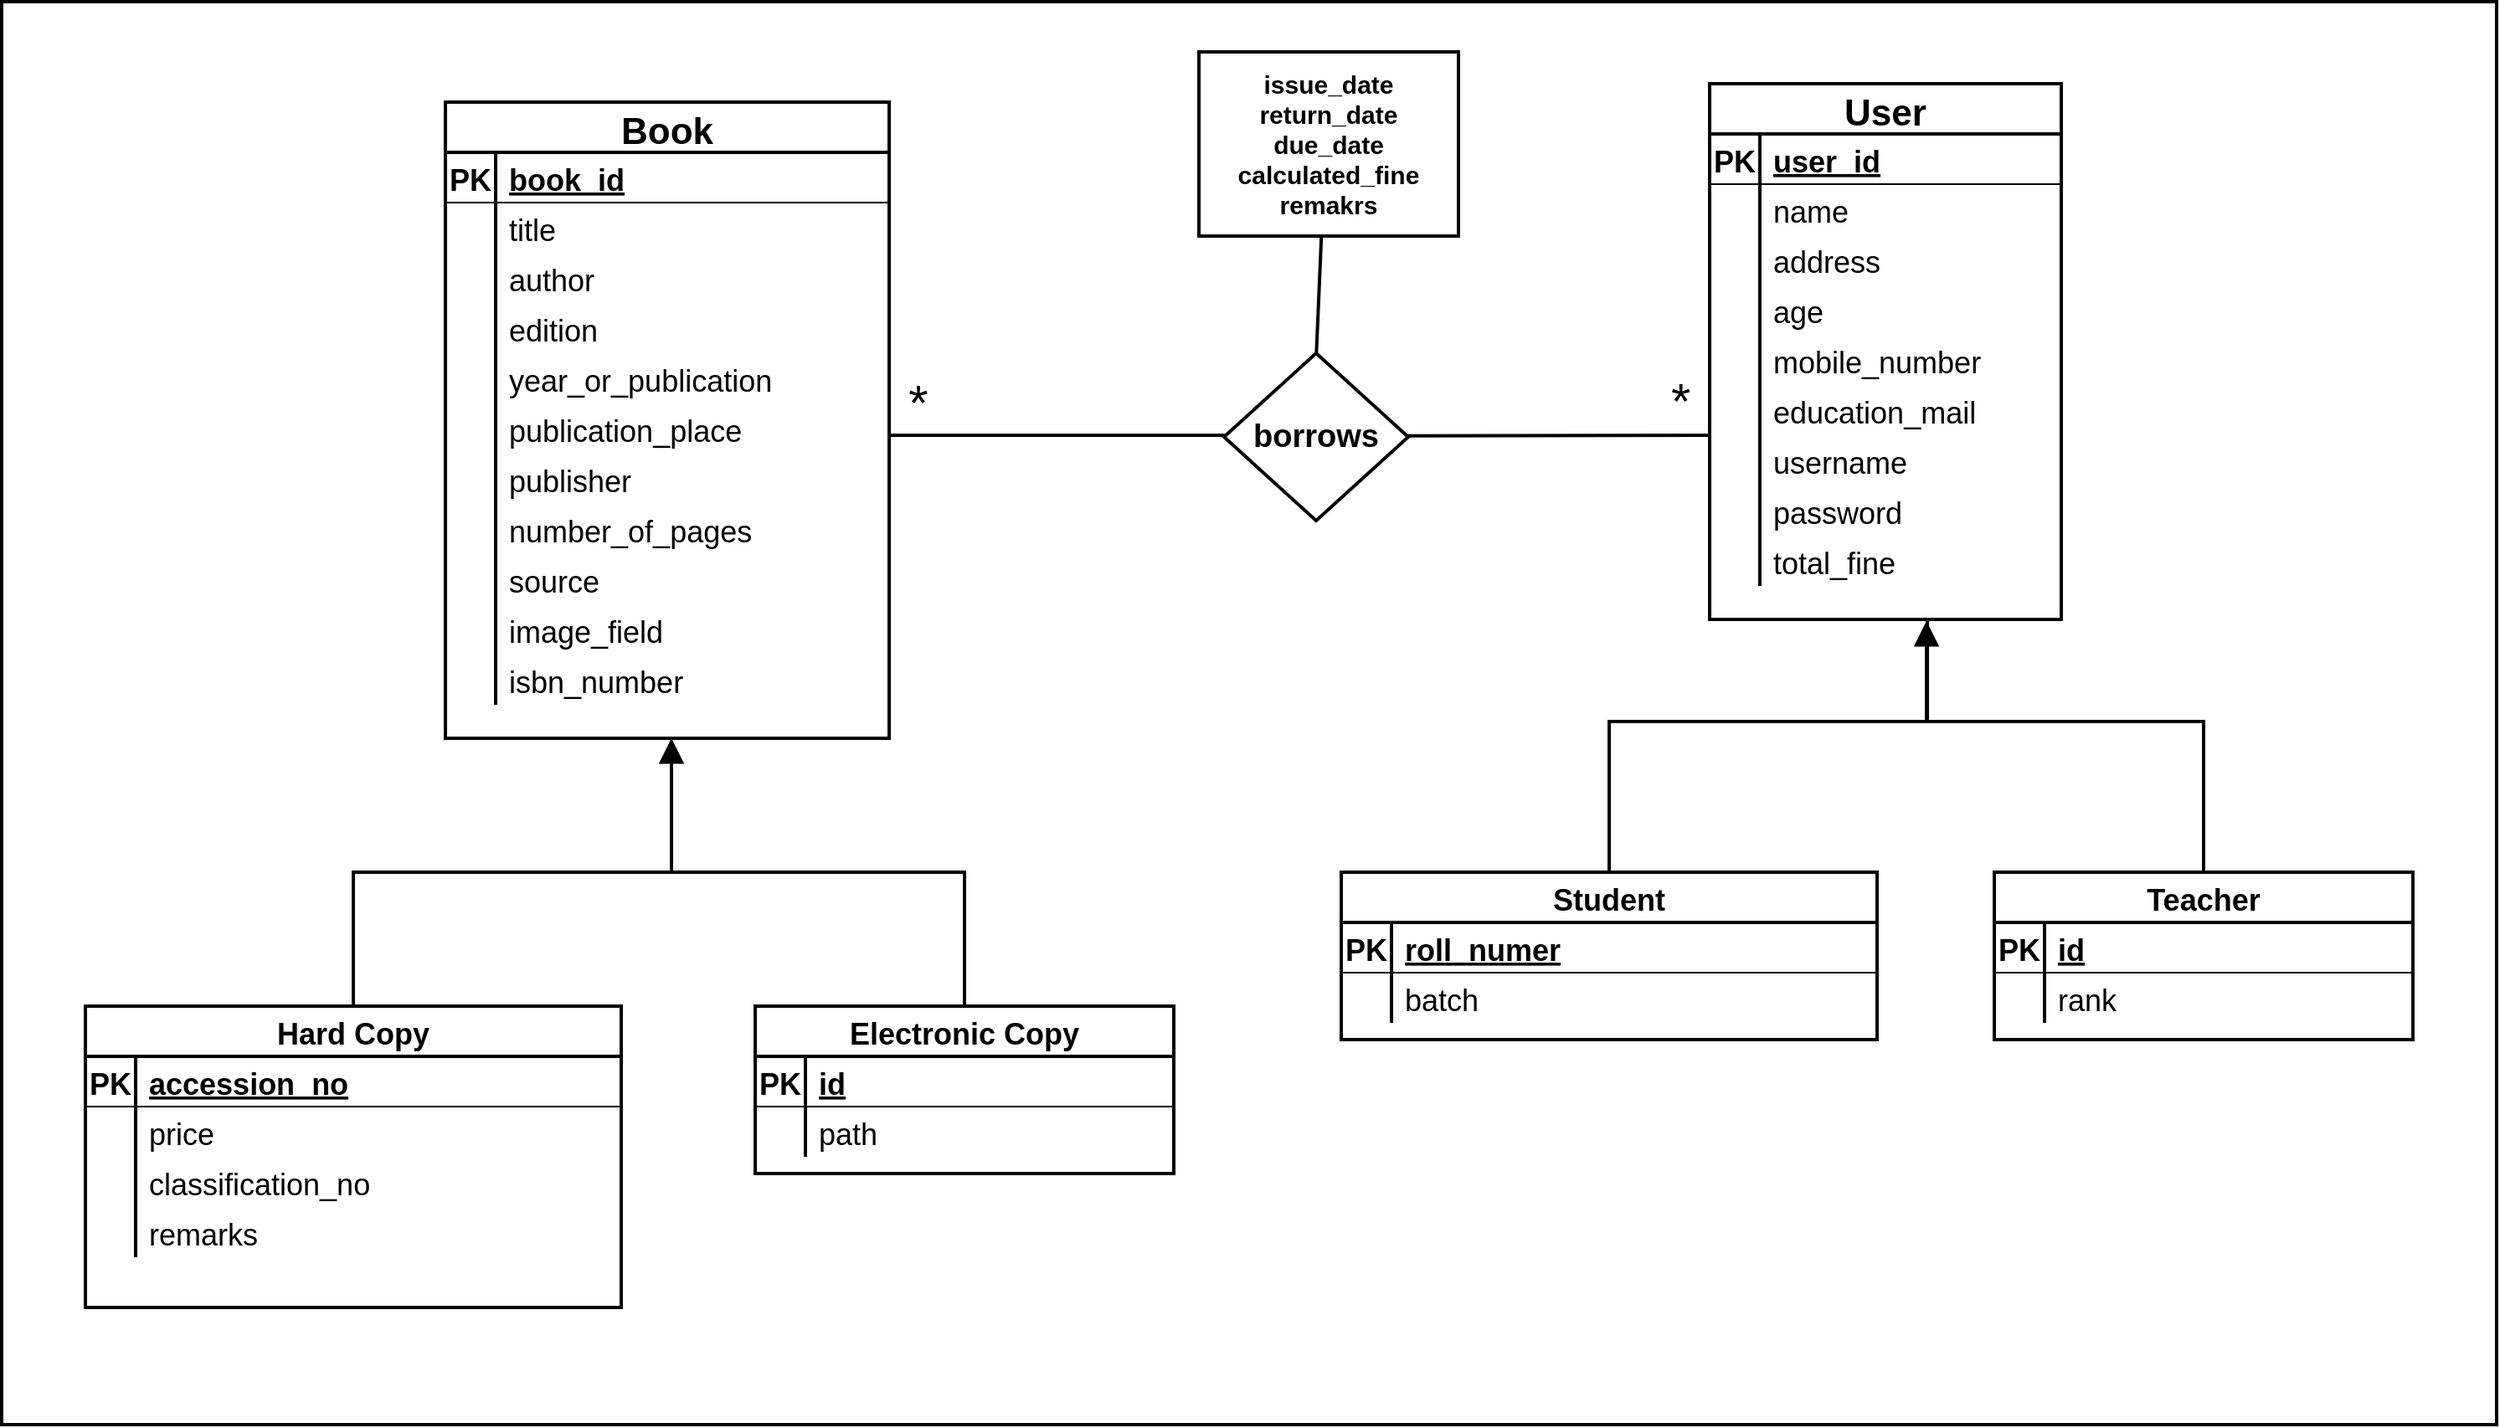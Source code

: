 <mxfile version="20.2.7" type="device"><diagram id="R2lEEEUBdFMjLlhIrx00" name="Page-1"><mxGraphModel dx="2631" dy="2067" grid="1" gridSize="10" guides="1" tooltips="1" connect="1" arrows="1" fold="1" page="1" pageScale="1" pageWidth="850" pageHeight="1100" math="0" shadow="0" extFonts="Permanent Marker^https://fonts.googleapis.com/css?family=Permanent+Marker"><root><mxCell id="0"/><mxCell id="1" parent="0"/><mxCell id="qJJafQUUClWfnPfLpSwu-211" value="" style="rounded=0;whiteSpace=wrap;html=1;fontSize=12;strokeWidth=2;fontColor=default;labelBackgroundColor=default;" parent="1" vertex="1"><mxGeometry x="-10" width="1490" height="850" as="geometry"/></mxCell><mxCell id="C-vyLk0tnHw3VtMMgP7b-23" value="Book" style="shape=table;startSize=30;container=1;collapsible=1;childLayout=tableLayout;fixedRows=1;rowLines=0;fontStyle=1;align=center;resizeLast=1;strokeWidth=2;fontSize=22;" parent="1" vertex="1"><mxGeometry x="255" y="60" width="265" height="380" as="geometry"/></mxCell><mxCell id="C-vyLk0tnHw3VtMMgP7b-24" value="" style="shape=partialRectangle;collapsible=0;dropTarget=0;pointerEvents=0;fillColor=none;points=[[0,0.5],[1,0.5]];portConstraint=eastwest;top=0;left=0;right=0;bottom=1;" parent="C-vyLk0tnHw3VtMMgP7b-23" vertex="1"><mxGeometry y="30" width="265" height="30" as="geometry"/></mxCell><mxCell id="C-vyLk0tnHw3VtMMgP7b-25" value="PK" style="shape=partialRectangle;overflow=hidden;connectable=0;fillColor=none;top=0;left=0;bottom=0;right=0;fontStyle=1;fontSize=18;" parent="C-vyLk0tnHw3VtMMgP7b-24" vertex="1"><mxGeometry width="30" height="30" as="geometry"><mxRectangle width="30" height="30" as="alternateBounds"/></mxGeometry></mxCell><mxCell id="C-vyLk0tnHw3VtMMgP7b-26" value="book_id" style="shape=partialRectangle;overflow=hidden;connectable=0;fillColor=none;top=0;left=0;bottom=0;right=0;align=left;spacingLeft=6;fontStyle=5;fontSize=18;" parent="C-vyLk0tnHw3VtMMgP7b-24" vertex="1"><mxGeometry x="30" width="235" height="30" as="geometry"><mxRectangle width="235" height="30" as="alternateBounds"/></mxGeometry></mxCell><mxCell id="C-vyLk0tnHw3VtMMgP7b-27" value="" style="shape=partialRectangle;collapsible=0;dropTarget=0;pointerEvents=0;fillColor=none;points=[[0,0.5],[1,0.5]];portConstraint=eastwest;top=0;left=0;right=0;bottom=0;" parent="C-vyLk0tnHw3VtMMgP7b-23" vertex="1"><mxGeometry y="60" width="265" height="30" as="geometry"/></mxCell><mxCell id="C-vyLk0tnHw3VtMMgP7b-28" value="" style="shape=partialRectangle;overflow=hidden;connectable=0;fillColor=none;top=0;left=0;bottom=0;right=0;" parent="C-vyLk0tnHw3VtMMgP7b-27" vertex="1"><mxGeometry width="30" height="30" as="geometry"><mxRectangle width="30" height="30" as="alternateBounds"/></mxGeometry></mxCell><mxCell id="C-vyLk0tnHw3VtMMgP7b-29" value="title" style="shape=partialRectangle;overflow=hidden;connectable=0;fillColor=none;top=0;left=0;bottom=0;right=0;align=left;spacingLeft=6;fontSize=18;" parent="C-vyLk0tnHw3VtMMgP7b-27" vertex="1"><mxGeometry x="30" width="235" height="30" as="geometry"><mxRectangle width="235" height="30" as="alternateBounds"/></mxGeometry></mxCell><mxCell id="qJJafQUUClWfnPfLpSwu-11" value="" style="shape=partialRectangle;collapsible=0;dropTarget=0;pointerEvents=0;fillColor=none;points=[[0,0.5],[1,0.5]];portConstraint=eastwest;top=0;left=0;right=0;bottom=0;" parent="C-vyLk0tnHw3VtMMgP7b-23" vertex="1"><mxGeometry y="90" width="265" height="30" as="geometry"/></mxCell><mxCell id="qJJafQUUClWfnPfLpSwu-12" value="" style="shape=partialRectangle;overflow=hidden;connectable=0;fillColor=none;top=0;left=0;bottom=0;right=0;" parent="qJJafQUUClWfnPfLpSwu-11" vertex="1"><mxGeometry width="30" height="30" as="geometry"><mxRectangle width="30" height="30" as="alternateBounds"/></mxGeometry></mxCell><mxCell id="qJJafQUUClWfnPfLpSwu-13" value="author" style="shape=partialRectangle;overflow=hidden;connectable=0;fillColor=none;top=0;left=0;bottom=0;right=0;align=left;spacingLeft=6;fontSize=18;" parent="qJJafQUUClWfnPfLpSwu-11" vertex="1"><mxGeometry x="30" width="235" height="30" as="geometry"><mxRectangle width="235" height="30" as="alternateBounds"/></mxGeometry></mxCell><mxCell id="qJJafQUUClWfnPfLpSwu-63" value="" style="shape=partialRectangle;collapsible=0;dropTarget=0;pointerEvents=0;fillColor=none;points=[[0,0.5],[1,0.5]];portConstraint=eastwest;top=0;left=0;right=0;bottom=0;" parent="C-vyLk0tnHw3VtMMgP7b-23" vertex="1"><mxGeometry y="120" width="265" height="30" as="geometry"/></mxCell><mxCell id="qJJafQUUClWfnPfLpSwu-64" value="" style="shape=partialRectangle;overflow=hidden;connectable=0;fillColor=none;top=0;left=0;bottom=0;right=0;" parent="qJJafQUUClWfnPfLpSwu-63" vertex="1"><mxGeometry width="30" height="30" as="geometry"><mxRectangle width="30" height="30" as="alternateBounds"/></mxGeometry></mxCell><mxCell id="qJJafQUUClWfnPfLpSwu-65" value="edition" style="shape=partialRectangle;overflow=hidden;connectable=0;fillColor=none;top=0;left=0;bottom=0;right=0;align=left;spacingLeft=6;fontSize=18;" parent="qJJafQUUClWfnPfLpSwu-63" vertex="1"><mxGeometry x="30" width="235" height="30" as="geometry"><mxRectangle width="235" height="30" as="alternateBounds"/></mxGeometry></mxCell><mxCell id="qJJafQUUClWfnPfLpSwu-66" value="" style="shape=partialRectangle;collapsible=0;dropTarget=0;pointerEvents=0;fillColor=none;points=[[0,0.5],[1,0.5]];portConstraint=eastwest;top=0;left=0;right=0;bottom=0;" parent="C-vyLk0tnHw3VtMMgP7b-23" vertex="1"><mxGeometry y="150" width="265" height="30" as="geometry"/></mxCell><mxCell id="qJJafQUUClWfnPfLpSwu-67" value="" style="shape=partialRectangle;overflow=hidden;connectable=0;fillColor=none;top=0;left=0;bottom=0;right=0;" parent="qJJafQUUClWfnPfLpSwu-66" vertex="1"><mxGeometry width="30" height="30" as="geometry"><mxRectangle width="30" height="30" as="alternateBounds"/></mxGeometry></mxCell><mxCell id="qJJafQUUClWfnPfLpSwu-68" value="year_or_publication" style="shape=partialRectangle;overflow=hidden;connectable=0;fillColor=none;top=0;left=0;bottom=0;right=0;align=left;spacingLeft=6;fontSize=18;" parent="qJJafQUUClWfnPfLpSwu-66" vertex="1"><mxGeometry x="30" width="235" height="30" as="geometry"><mxRectangle width="235" height="30" as="alternateBounds"/></mxGeometry></mxCell><mxCell id="qJJafQUUClWfnPfLpSwu-69" value="" style="shape=partialRectangle;collapsible=0;dropTarget=0;pointerEvents=0;fillColor=none;points=[[0,0.5],[1,0.5]];portConstraint=eastwest;top=0;left=0;right=0;bottom=0;" parent="C-vyLk0tnHw3VtMMgP7b-23" vertex="1"><mxGeometry y="180" width="265" height="30" as="geometry"/></mxCell><mxCell id="qJJafQUUClWfnPfLpSwu-70" value="" style="shape=partialRectangle;overflow=hidden;connectable=0;fillColor=none;top=0;left=0;bottom=0;right=0;" parent="qJJafQUUClWfnPfLpSwu-69" vertex="1"><mxGeometry width="30" height="30" as="geometry"><mxRectangle width="30" height="30" as="alternateBounds"/></mxGeometry></mxCell><mxCell id="qJJafQUUClWfnPfLpSwu-71" value="publication_place" style="shape=partialRectangle;overflow=hidden;connectable=0;fillColor=none;top=0;left=0;bottom=0;right=0;align=left;spacingLeft=6;fontSize=18;" parent="qJJafQUUClWfnPfLpSwu-69" vertex="1"><mxGeometry x="30" width="235" height="30" as="geometry"><mxRectangle width="235" height="30" as="alternateBounds"/></mxGeometry></mxCell><mxCell id="qJJafQUUClWfnPfLpSwu-72" value="" style="shape=partialRectangle;collapsible=0;dropTarget=0;pointerEvents=0;fillColor=none;points=[[0,0.5],[1,0.5]];portConstraint=eastwest;top=0;left=0;right=0;bottom=0;" parent="C-vyLk0tnHw3VtMMgP7b-23" vertex="1"><mxGeometry y="210" width="265" height="30" as="geometry"/></mxCell><mxCell id="qJJafQUUClWfnPfLpSwu-73" value="" style="shape=partialRectangle;overflow=hidden;connectable=0;fillColor=none;top=0;left=0;bottom=0;right=0;" parent="qJJafQUUClWfnPfLpSwu-72" vertex="1"><mxGeometry width="30" height="30" as="geometry"><mxRectangle width="30" height="30" as="alternateBounds"/></mxGeometry></mxCell><mxCell id="qJJafQUUClWfnPfLpSwu-74" value="publisher" style="shape=partialRectangle;overflow=hidden;connectable=0;fillColor=none;top=0;left=0;bottom=0;right=0;align=left;spacingLeft=6;fontSize=18;" parent="qJJafQUUClWfnPfLpSwu-72" vertex="1"><mxGeometry x="30" width="235" height="30" as="geometry"><mxRectangle width="235" height="30" as="alternateBounds"/></mxGeometry></mxCell><mxCell id="qJJafQUUClWfnPfLpSwu-78" value="" style="shape=partialRectangle;collapsible=0;dropTarget=0;pointerEvents=0;fillColor=none;points=[[0,0.5],[1,0.5]];portConstraint=eastwest;top=0;left=0;right=0;bottom=0;" parent="C-vyLk0tnHw3VtMMgP7b-23" vertex="1"><mxGeometry y="240" width="265" height="30" as="geometry"/></mxCell><mxCell id="qJJafQUUClWfnPfLpSwu-79" value="" style="shape=partialRectangle;overflow=hidden;connectable=0;fillColor=none;top=0;left=0;bottom=0;right=0;" parent="qJJafQUUClWfnPfLpSwu-78" vertex="1"><mxGeometry width="30" height="30" as="geometry"><mxRectangle width="30" height="30" as="alternateBounds"/></mxGeometry></mxCell><mxCell id="qJJafQUUClWfnPfLpSwu-80" value="number_of_pages" style="shape=partialRectangle;overflow=hidden;connectable=0;fillColor=none;top=0;left=0;bottom=0;right=0;align=left;spacingLeft=6;fontSize=18;" parent="qJJafQUUClWfnPfLpSwu-78" vertex="1"><mxGeometry x="30" width="235" height="30" as="geometry"><mxRectangle width="235" height="30" as="alternateBounds"/></mxGeometry></mxCell><mxCell id="qJJafQUUClWfnPfLpSwu-81" value="" style="shape=partialRectangle;collapsible=0;dropTarget=0;pointerEvents=0;fillColor=none;points=[[0,0.5],[1,0.5]];portConstraint=eastwest;top=0;left=0;right=0;bottom=0;" parent="C-vyLk0tnHw3VtMMgP7b-23" vertex="1"><mxGeometry y="270" width="265" height="30" as="geometry"/></mxCell><mxCell id="qJJafQUUClWfnPfLpSwu-82" value="" style="shape=partialRectangle;overflow=hidden;connectable=0;fillColor=none;top=0;left=0;bottom=0;right=0;" parent="qJJafQUUClWfnPfLpSwu-81" vertex="1"><mxGeometry width="30" height="30" as="geometry"><mxRectangle width="30" height="30" as="alternateBounds"/></mxGeometry></mxCell><mxCell id="qJJafQUUClWfnPfLpSwu-83" value="source" style="shape=partialRectangle;overflow=hidden;connectable=0;fillColor=none;top=0;left=0;bottom=0;right=0;align=left;spacingLeft=6;fontSize=18;" parent="qJJafQUUClWfnPfLpSwu-81" vertex="1"><mxGeometry x="30" width="235" height="30" as="geometry"><mxRectangle width="235" height="30" as="alternateBounds"/></mxGeometry></mxCell><mxCell id="qJJafQUUClWfnPfLpSwu-84" value="" style="shape=partialRectangle;collapsible=0;dropTarget=0;pointerEvents=0;fillColor=none;points=[[0,0.5],[1,0.5]];portConstraint=eastwest;top=0;left=0;right=0;bottom=0;" parent="C-vyLk0tnHw3VtMMgP7b-23" vertex="1"><mxGeometry y="300" width="265" height="30" as="geometry"/></mxCell><mxCell id="qJJafQUUClWfnPfLpSwu-85" value="" style="shape=partialRectangle;overflow=hidden;connectable=0;fillColor=none;top=0;left=0;bottom=0;right=0;" parent="qJJafQUUClWfnPfLpSwu-84" vertex="1"><mxGeometry width="30" height="30" as="geometry"><mxRectangle width="30" height="30" as="alternateBounds"/></mxGeometry></mxCell><mxCell id="qJJafQUUClWfnPfLpSwu-86" value="image_field" style="shape=partialRectangle;overflow=hidden;connectable=0;fillColor=none;top=0;left=0;bottom=0;right=0;align=left;spacingLeft=6;fontSize=18;" parent="qJJafQUUClWfnPfLpSwu-84" vertex="1"><mxGeometry x="30" width="235" height="30" as="geometry"><mxRectangle width="235" height="30" as="alternateBounds"/></mxGeometry></mxCell><mxCell id="8xk7rG1G8woQGamvNBMB-4" value="" style="shape=partialRectangle;collapsible=0;dropTarget=0;pointerEvents=0;fillColor=none;points=[[0,0.5],[1,0.5]];portConstraint=eastwest;top=0;left=0;right=0;bottom=0;" vertex="1" parent="C-vyLk0tnHw3VtMMgP7b-23"><mxGeometry y="330" width="265" height="30" as="geometry"/></mxCell><mxCell id="8xk7rG1G8woQGamvNBMB-5" value="" style="shape=partialRectangle;overflow=hidden;connectable=0;fillColor=none;top=0;left=0;bottom=0;right=0;" vertex="1" parent="8xk7rG1G8woQGamvNBMB-4"><mxGeometry width="30" height="30" as="geometry"><mxRectangle width="30" height="30" as="alternateBounds"/></mxGeometry></mxCell><mxCell id="8xk7rG1G8woQGamvNBMB-6" value="isbn_number" style="shape=partialRectangle;overflow=hidden;connectable=0;fillColor=none;top=0;left=0;bottom=0;right=0;align=left;spacingLeft=6;fontSize=18;" vertex="1" parent="8xk7rG1G8woQGamvNBMB-4"><mxGeometry x="30" width="235" height="30" as="geometry"><mxRectangle width="235" height="30" as="alternateBounds"/></mxGeometry></mxCell><mxCell id="qJJafQUUClWfnPfLpSwu-28" value="Hard Copy" style="shape=table;startSize=30;container=1;collapsible=1;childLayout=tableLayout;fixedRows=1;rowLines=0;fontStyle=1;align=center;resizeLast=1;strokeWidth=2;fontSize=18;" parent="1" vertex="1"><mxGeometry x="40" y="600" width="320" height="180" as="geometry"/></mxCell><mxCell id="qJJafQUUClWfnPfLpSwu-29" value="" style="shape=partialRectangle;collapsible=0;dropTarget=0;pointerEvents=0;fillColor=none;points=[[0,0.5],[1,0.5]];portConstraint=eastwest;top=0;left=0;right=0;bottom=1;" parent="qJJafQUUClWfnPfLpSwu-28" vertex="1"><mxGeometry y="30" width="320" height="30" as="geometry"/></mxCell><mxCell id="qJJafQUUClWfnPfLpSwu-30" value="PK" style="shape=partialRectangle;overflow=hidden;connectable=0;fillColor=none;top=0;left=0;bottom=0;right=0;fontStyle=1;fontSize=18;" parent="qJJafQUUClWfnPfLpSwu-29" vertex="1"><mxGeometry width="30" height="30" as="geometry"><mxRectangle width="30" height="30" as="alternateBounds"/></mxGeometry></mxCell><mxCell id="qJJafQUUClWfnPfLpSwu-31" value="accession_no" style="shape=partialRectangle;overflow=hidden;connectable=0;fillColor=none;top=0;left=0;bottom=0;right=0;align=left;spacingLeft=6;fontStyle=5;fontSize=18;" parent="qJJafQUUClWfnPfLpSwu-29" vertex="1"><mxGeometry x="30" width="290" height="30" as="geometry"><mxRectangle width="290" height="30" as="alternateBounds"/></mxGeometry></mxCell><mxCell id="qJJafQUUClWfnPfLpSwu-32" value="" style="shape=partialRectangle;collapsible=0;dropTarget=0;pointerEvents=0;fillColor=none;points=[[0,0.5],[1,0.5]];portConstraint=eastwest;top=0;left=0;right=0;bottom=0;" parent="qJJafQUUClWfnPfLpSwu-28" vertex="1"><mxGeometry y="60" width="320" height="30" as="geometry"/></mxCell><mxCell id="qJJafQUUClWfnPfLpSwu-33" value="" style="shape=partialRectangle;overflow=hidden;connectable=0;fillColor=none;top=0;left=0;bottom=0;right=0;" parent="qJJafQUUClWfnPfLpSwu-32" vertex="1"><mxGeometry width="30" height="30" as="geometry"><mxRectangle width="30" height="30" as="alternateBounds"/></mxGeometry></mxCell><mxCell id="qJJafQUUClWfnPfLpSwu-34" value="price" style="shape=partialRectangle;overflow=hidden;connectable=0;fillColor=none;top=0;left=0;bottom=0;right=0;align=left;spacingLeft=6;fontSize=18;" parent="qJJafQUUClWfnPfLpSwu-32" vertex="1"><mxGeometry x="30" width="290" height="30" as="geometry"><mxRectangle width="290" height="30" as="alternateBounds"/></mxGeometry></mxCell><mxCell id="qJJafQUUClWfnPfLpSwu-91" value="" style="shape=partialRectangle;collapsible=0;dropTarget=0;pointerEvents=0;fillColor=none;points=[[0,0.5],[1,0.5]];portConstraint=eastwest;top=0;left=0;right=0;bottom=0;" parent="qJJafQUUClWfnPfLpSwu-28" vertex="1"><mxGeometry y="90" width="320" height="30" as="geometry"/></mxCell><mxCell id="qJJafQUUClWfnPfLpSwu-92" value="" style="shape=partialRectangle;overflow=hidden;connectable=0;fillColor=none;top=0;left=0;bottom=0;right=0;" parent="qJJafQUUClWfnPfLpSwu-91" vertex="1"><mxGeometry width="30" height="30" as="geometry"><mxRectangle width="30" height="30" as="alternateBounds"/></mxGeometry></mxCell><mxCell id="qJJafQUUClWfnPfLpSwu-93" value="classification_no" style="shape=partialRectangle;overflow=hidden;connectable=0;fillColor=none;top=0;left=0;bottom=0;right=0;align=left;spacingLeft=6;fontSize=18;" parent="qJJafQUUClWfnPfLpSwu-91" vertex="1"><mxGeometry x="30" width="290" height="30" as="geometry"><mxRectangle width="290" height="30" as="alternateBounds"/></mxGeometry></mxCell><mxCell id="qJJafQUUClWfnPfLpSwu-179" value="" style="shape=partialRectangle;collapsible=0;dropTarget=0;pointerEvents=0;fillColor=none;points=[[0,0.5],[1,0.5]];portConstraint=eastwest;top=0;left=0;right=0;bottom=0;" parent="qJJafQUUClWfnPfLpSwu-28" vertex="1"><mxGeometry y="120" width="320" height="30" as="geometry"/></mxCell><mxCell id="qJJafQUUClWfnPfLpSwu-180" value="" style="shape=partialRectangle;overflow=hidden;connectable=0;fillColor=none;top=0;left=0;bottom=0;right=0;" parent="qJJafQUUClWfnPfLpSwu-179" vertex="1"><mxGeometry width="30" height="30" as="geometry"><mxRectangle width="30" height="30" as="alternateBounds"/></mxGeometry></mxCell><mxCell id="qJJafQUUClWfnPfLpSwu-181" value="remarks" style="shape=partialRectangle;overflow=hidden;connectable=0;fillColor=none;top=0;left=0;bottom=0;right=0;align=left;spacingLeft=6;fontSize=18;" parent="qJJafQUUClWfnPfLpSwu-179" vertex="1"><mxGeometry x="30" width="290" height="30" as="geometry"><mxRectangle width="290" height="30" as="alternateBounds"/></mxGeometry></mxCell><mxCell id="qJJafQUUClWfnPfLpSwu-38" value="Electronic Copy" style="shape=table;startSize=30;container=1;collapsible=1;childLayout=tableLayout;fixedRows=1;rowLines=0;fontStyle=1;align=center;resizeLast=1;strokeWidth=2;fontSize=18;" parent="1" vertex="1"><mxGeometry x="440" y="600" width="250" height="100" as="geometry"/></mxCell><mxCell id="qJJafQUUClWfnPfLpSwu-39" value="" style="shape=partialRectangle;collapsible=0;dropTarget=0;pointerEvents=0;fillColor=none;points=[[0,0.5],[1,0.5]];portConstraint=eastwest;top=0;left=0;right=0;bottom=1;" parent="qJJafQUUClWfnPfLpSwu-38" vertex="1"><mxGeometry y="30" width="250" height="30" as="geometry"/></mxCell><mxCell id="qJJafQUUClWfnPfLpSwu-40" value="PK" style="shape=partialRectangle;overflow=hidden;connectable=0;fillColor=none;top=0;left=0;bottom=0;right=0;fontStyle=1;fontSize=18;" parent="qJJafQUUClWfnPfLpSwu-39" vertex="1"><mxGeometry width="30" height="30" as="geometry"><mxRectangle width="30" height="30" as="alternateBounds"/></mxGeometry></mxCell><mxCell id="qJJafQUUClWfnPfLpSwu-41" value="id" style="shape=partialRectangle;overflow=hidden;connectable=0;fillColor=none;top=0;left=0;bottom=0;right=0;align=left;spacingLeft=6;fontStyle=5;fontSize=18;" parent="qJJafQUUClWfnPfLpSwu-39" vertex="1"><mxGeometry x="30" width="220" height="30" as="geometry"><mxRectangle width="220" height="30" as="alternateBounds"/></mxGeometry></mxCell><mxCell id="qJJafQUUClWfnPfLpSwu-42" value="" style="shape=partialRectangle;collapsible=0;dropTarget=0;pointerEvents=0;fillColor=none;points=[[0,0.5],[1,0.5]];portConstraint=eastwest;top=0;left=0;right=0;bottom=0;" parent="qJJafQUUClWfnPfLpSwu-38" vertex="1"><mxGeometry y="60" width="250" height="30" as="geometry"/></mxCell><mxCell id="qJJafQUUClWfnPfLpSwu-43" value="" style="shape=partialRectangle;overflow=hidden;connectable=0;fillColor=none;top=0;left=0;bottom=0;right=0;" parent="qJJafQUUClWfnPfLpSwu-42" vertex="1"><mxGeometry width="30" height="30" as="geometry"><mxRectangle width="30" height="30" as="alternateBounds"/></mxGeometry></mxCell><mxCell id="qJJafQUUClWfnPfLpSwu-44" value="path" style="shape=partialRectangle;overflow=hidden;connectable=0;fillColor=none;top=0;left=0;bottom=0;right=0;align=left;spacingLeft=6;fontSize=18;" parent="qJJafQUUClWfnPfLpSwu-42" vertex="1"><mxGeometry x="30" width="220" height="30" as="geometry"><mxRectangle width="220" height="30" as="alternateBounds"/></mxGeometry></mxCell><mxCell id="qJJafQUUClWfnPfLpSwu-99" value="" style="edgeStyle=elbowEdgeStyle;html=1;elbow=vertical;verticalAlign=bottom;endArrow=none;rounded=0;sourcePerimeterSpacing=1;targetPerimeterSpacing=0;strokeWidth=2;entryX=0.5;entryY=0;entryDx=0;entryDy=0;endFill=0;startArrow=block;startFill=1;startSize=10;" parent="1" target="qJJafQUUClWfnPfLpSwu-38" edge="1"><mxGeometry x="1" relative="1" as="geometry"><mxPoint x="553" y="600" as="targetPoint"/><mxPoint x="390" y="440" as="sourcePoint"/><Array as="points"><mxPoint x="463" y="520"/></Array></mxGeometry></mxCell><mxCell id="qJJafQUUClWfnPfLpSwu-100" value="" style="edgeStyle=elbowEdgeStyle;html=1;elbow=vertical;verticalAlign=bottom;endArrow=none;rounded=0;sourcePerimeterSpacing=1;targetPerimeterSpacing=0;strokeWidth=2;entryX=0.5;entryY=0;entryDx=0;entryDy=0;" parent="1" target="qJJafQUUClWfnPfLpSwu-28" edge="1"><mxGeometry x="1" relative="1" as="geometry"><mxPoint x="220" y="577" as="targetPoint"/><mxPoint x="390" y="460" as="sourcePoint"/><Array as="points"><mxPoint x="280" y="520"/><mxPoint x="370" y="520"/></Array></mxGeometry></mxCell><mxCell id="qJJafQUUClWfnPfLpSwu-101" value="User" style="shape=table;startSize=30;container=1;collapsible=1;childLayout=tableLayout;fixedRows=1;rowLines=0;fontStyle=1;align=center;resizeLast=1;strokeWidth=2;fontSize=22;" parent="1" vertex="1"><mxGeometry x="1010" y="49" width="210" height="320" as="geometry"/></mxCell><mxCell id="qJJafQUUClWfnPfLpSwu-102" value="" style="shape=partialRectangle;collapsible=0;dropTarget=0;pointerEvents=0;fillColor=none;points=[[0,0.5],[1,0.5]];portConstraint=eastwest;top=0;left=0;right=0;bottom=1;" parent="qJJafQUUClWfnPfLpSwu-101" vertex="1"><mxGeometry y="30" width="210" height="30" as="geometry"/></mxCell><mxCell id="qJJafQUUClWfnPfLpSwu-103" value="PK" style="shape=partialRectangle;overflow=hidden;connectable=0;fillColor=none;top=0;left=0;bottom=0;right=0;fontStyle=1;fontSize=18;" parent="qJJafQUUClWfnPfLpSwu-102" vertex="1"><mxGeometry width="30" height="30" as="geometry"><mxRectangle width="30" height="30" as="alternateBounds"/></mxGeometry></mxCell><mxCell id="qJJafQUUClWfnPfLpSwu-104" value="user_id" style="shape=partialRectangle;overflow=hidden;connectable=0;fillColor=none;top=0;left=0;bottom=0;right=0;align=left;spacingLeft=6;fontStyle=5;fontSize=18;" parent="qJJafQUUClWfnPfLpSwu-102" vertex="1"><mxGeometry x="30" width="180" height="30" as="geometry"><mxRectangle width="180" height="30" as="alternateBounds"/></mxGeometry></mxCell><mxCell id="qJJafQUUClWfnPfLpSwu-105" value="" style="shape=partialRectangle;collapsible=0;dropTarget=0;pointerEvents=0;fillColor=none;points=[[0,0.5],[1,0.5]];portConstraint=eastwest;top=0;left=0;right=0;bottom=0;" parent="qJJafQUUClWfnPfLpSwu-101" vertex="1"><mxGeometry y="60" width="210" height="30" as="geometry"/></mxCell><mxCell id="qJJafQUUClWfnPfLpSwu-106" value="" style="shape=partialRectangle;overflow=hidden;connectable=0;fillColor=none;top=0;left=0;bottom=0;right=0;" parent="qJJafQUUClWfnPfLpSwu-105" vertex="1"><mxGeometry width="30" height="30" as="geometry"><mxRectangle width="30" height="30" as="alternateBounds"/></mxGeometry></mxCell><mxCell id="qJJafQUUClWfnPfLpSwu-107" value="name" style="shape=partialRectangle;overflow=hidden;connectable=0;fillColor=none;top=0;left=0;bottom=0;right=0;align=left;spacingLeft=6;fontSize=18;" parent="qJJafQUUClWfnPfLpSwu-105" vertex="1"><mxGeometry x="30" width="180" height="30" as="geometry"><mxRectangle width="180" height="30" as="alternateBounds"/></mxGeometry></mxCell><mxCell id="qJJafQUUClWfnPfLpSwu-108" value="" style="shape=partialRectangle;collapsible=0;dropTarget=0;pointerEvents=0;fillColor=none;points=[[0,0.5],[1,0.5]];portConstraint=eastwest;top=0;left=0;right=0;bottom=0;" parent="qJJafQUUClWfnPfLpSwu-101" vertex="1"><mxGeometry y="90" width="210" height="30" as="geometry"/></mxCell><mxCell id="qJJafQUUClWfnPfLpSwu-109" value="" style="shape=partialRectangle;overflow=hidden;connectable=0;fillColor=none;top=0;left=0;bottom=0;right=0;" parent="qJJafQUUClWfnPfLpSwu-108" vertex="1"><mxGeometry width="30" height="30" as="geometry"><mxRectangle width="30" height="30" as="alternateBounds"/></mxGeometry></mxCell><mxCell id="qJJafQUUClWfnPfLpSwu-110" value="address" style="shape=partialRectangle;overflow=hidden;connectable=0;fillColor=none;top=0;left=0;bottom=0;right=0;align=left;spacingLeft=6;fontSize=18;" parent="qJJafQUUClWfnPfLpSwu-108" vertex="1"><mxGeometry x="30" width="180" height="30" as="geometry"><mxRectangle width="180" height="30" as="alternateBounds"/></mxGeometry></mxCell><mxCell id="qJJafQUUClWfnPfLpSwu-111" value="" style="shape=partialRectangle;collapsible=0;dropTarget=0;pointerEvents=0;fillColor=none;points=[[0,0.5],[1,0.5]];portConstraint=eastwest;top=0;left=0;right=0;bottom=0;" parent="qJJafQUUClWfnPfLpSwu-101" vertex="1"><mxGeometry y="120" width="210" height="30" as="geometry"/></mxCell><mxCell id="qJJafQUUClWfnPfLpSwu-112" value="" style="shape=partialRectangle;overflow=hidden;connectable=0;fillColor=none;top=0;left=0;bottom=0;right=0;" parent="qJJafQUUClWfnPfLpSwu-111" vertex="1"><mxGeometry width="30" height="30" as="geometry"><mxRectangle width="30" height="30" as="alternateBounds"/></mxGeometry></mxCell><mxCell id="qJJafQUUClWfnPfLpSwu-113" value="age" style="shape=partialRectangle;overflow=hidden;connectable=0;fillColor=none;top=0;left=0;bottom=0;right=0;align=left;spacingLeft=6;fontSize=18;" parent="qJJafQUUClWfnPfLpSwu-111" vertex="1"><mxGeometry x="30" width="180" height="30" as="geometry"><mxRectangle width="180" height="30" as="alternateBounds"/></mxGeometry></mxCell><mxCell id="qJJafQUUClWfnPfLpSwu-117" value="" style="shape=partialRectangle;collapsible=0;dropTarget=0;pointerEvents=0;fillColor=none;points=[[0,0.5],[1,0.5]];portConstraint=eastwest;top=0;left=0;right=0;bottom=0;" parent="qJJafQUUClWfnPfLpSwu-101" vertex="1"><mxGeometry y="150" width="210" height="30" as="geometry"/></mxCell><mxCell id="qJJafQUUClWfnPfLpSwu-118" value="" style="shape=partialRectangle;overflow=hidden;connectable=0;fillColor=none;top=0;left=0;bottom=0;right=0;" parent="qJJafQUUClWfnPfLpSwu-117" vertex="1"><mxGeometry width="30" height="30" as="geometry"><mxRectangle width="30" height="30" as="alternateBounds"/></mxGeometry></mxCell><mxCell id="qJJafQUUClWfnPfLpSwu-119" value="mobile_number" style="shape=partialRectangle;overflow=hidden;connectable=0;fillColor=none;top=0;left=0;bottom=0;right=0;align=left;spacingLeft=6;fontSize=18;" parent="qJJafQUUClWfnPfLpSwu-117" vertex="1"><mxGeometry x="30" width="180" height="30" as="geometry"><mxRectangle width="180" height="30" as="alternateBounds"/></mxGeometry></mxCell><mxCell id="qJJafQUUClWfnPfLpSwu-154" value="" style="shape=partialRectangle;collapsible=0;dropTarget=0;pointerEvents=0;fillColor=none;points=[[0,0.5],[1,0.5]];portConstraint=eastwest;top=0;left=0;right=0;bottom=0;" parent="qJJafQUUClWfnPfLpSwu-101" vertex="1"><mxGeometry y="180" width="210" height="30" as="geometry"/></mxCell><mxCell id="qJJafQUUClWfnPfLpSwu-155" value="" style="shape=partialRectangle;overflow=hidden;connectable=0;fillColor=none;top=0;left=0;bottom=0;right=0;" parent="qJJafQUUClWfnPfLpSwu-154" vertex="1"><mxGeometry width="30" height="30" as="geometry"><mxRectangle width="30" height="30" as="alternateBounds"/></mxGeometry></mxCell><mxCell id="qJJafQUUClWfnPfLpSwu-156" value="education_mail" style="shape=partialRectangle;overflow=hidden;connectable=0;fillColor=none;top=0;left=0;bottom=0;right=0;align=left;spacingLeft=6;fontSize=18;" parent="qJJafQUUClWfnPfLpSwu-154" vertex="1"><mxGeometry x="30" width="180" height="30" as="geometry"><mxRectangle width="180" height="30" as="alternateBounds"/></mxGeometry></mxCell><mxCell id="qJJafQUUClWfnPfLpSwu-157" value="" style="shape=partialRectangle;collapsible=0;dropTarget=0;pointerEvents=0;fillColor=none;points=[[0,0.5],[1,0.5]];portConstraint=eastwest;top=0;left=0;right=0;bottom=0;" parent="qJJafQUUClWfnPfLpSwu-101" vertex="1"><mxGeometry y="210" width="210" height="30" as="geometry"/></mxCell><mxCell id="qJJafQUUClWfnPfLpSwu-158" value="" style="shape=partialRectangle;overflow=hidden;connectable=0;fillColor=none;top=0;left=0;bottom=0;right=0;" parent="qJJafQUUClWfnPfLpSwu-157" vertex="1"><mxGeometry width="30" height="30" as="geometry"><mxRectangle width="30" height="30" as="alternateBounds"/></mxGeometry></mxCell><mxCell id="qJJafQUUClWfnPfLpSwu-159" value="username" style="shape=partialRectangle;overflow=hidden;connectable=0;fillColor=none;top=0;left=0;bottom=0;right=0;align=left;spacingLeft=6;fontSize=18;" parent="qJJafQUUClWfnPfLpSwu-157" vertex="1"><mxGeometry x="30" width="180" height="30" as="geometry"><mxRectangle width="180" height="30" as="alternateBounds"/></mxGeometry></mxCell><mxCell id="qJJafQUUClWfnPfLpSwu-160" value="" style="shape=partialRectangle;collapsible=0;dropTarget=0;pointerEvents=0;fillColor=none;points=[[0,0.5],[1,0.5]];portConstraint=eastwest;top=0;left=0;right=0;bottom=0;" parent="qJJafQUUClWfnPfLpSwu-101" vertex="1"><mxGeometry y="240" width="210" height="30" as="geometry"/></mxCell><mxCell id="qJJafQUUClWfnPfLpSwu-161" value="" style="shape=partialRectangle;overflow=hidden;connectable=0;fillColor=none;top=0;left=0;bottom=0;right=0;" parent="qJJafQUUClWfnPfLpSwu-160" vertex="1"><mxGeometry width="30" height="30" as="geometry"><mxRectangle width="30" height="30" as="alternateBounds"/></mxGeometry></mxCell><mxCell id="qJJafQUUClWfnPfLpSwu-162" value="password" style="shape=partialRectangle;overflow=hidden;connectable=0;fillColor=none;top=0;left=0;bottom=0;right=0;align=left;spacingLeft=6;fontSize=18;" parent="qJJafQUUClWfnPfLpSwu-160" vertex="1"><mxGeometry x="30" width="180" height="30" as="geometry"><mxRectangle width="180" height="30" as="alternateBounds"/></mxGeometry></mxCell><mxCell id="qJJafQUUClWfnPfLpSwu-205" value="" style="shape=partialRectangle;collapsible=0;dropTarget=0;pointerEvents=0;fillColor=none;points=[[0,0.5],[1,0.5]];portConstraint=eastwest;top=0;left=0;right=0;bottom=0;" parent="qJJafQUUClWfnPfLpSwu-101" vertex="1"><mxGeometry y="270" width="210" height="30" as="geometry"/></mxCell><mxCell id="qJJafQUUClWfnPfLpSwu-206" value="" style="shape=partialRectangle;overflow=hidden;connectable=0;fillColor=none;top=0;left=0;bottom=0;right=0;" parent="qJJafQUUClWfnPfLpSwu-205" vertex="1"><mxGeometry width="30" height="30" as="geometry"><mxRectangle width="30" height="30" as="alternateBounds"/></mxGeometry></mxCell><mxCell id="qJJafQUUClWfnPfLpSwu-207" value="total_fine" style="shape=partialRectangle;overflow=hidden;connectable=0;fillColor=none;top=0;left=0;bottom=0;right=0;align=left;spacingLeft=6;fontSize=18;" parent="qJJafQUUClWfnPfLpSwu-205" vertex="1"><mxGeometry x="30" width="180" height="30" as="geometry"><mxRectangle width="180" height="30" as="alternateBounds"/></mxGeometry></mxCell><mxCell id="qJJafQUUClWfnPfLpSwu-132" value="Student" style="shape=table;startSize=30;container=1;collapsible=1;childLayout=tableLayout;fixedRows=1;rowLines=0;fontStyle=1;align=center;resizeLast=1;strokeWidth=2;fontSize=18;" parent="1" vertex="1"><mxGeometry x="790" y="520" width="320" height="100" as="geometry"/></mxCell><mxCell id="qJJafQUUClWfnPfLpSwu-133" value="" style="shape=partialRectangle;collapsible=0;dropTarget=0;pointerEvents=0;fillColor=none;points=[[0,0.5],[1,0.5]];portConstraint=eastwest;top=0;left=0;right=0;bottom=1;" parent="qJJafQUUClWfnPfLpSwu-132" vertex="1"><mxGeometry y="30" width="320" height="30" as="geometry"/></mxCell><mxCell id="qJJafQUUClWfnPfLpSwu-134" value="PK" style="shape=partialRectangle;overflow=hidden;connectable=0;fillColor=none;top=0;left=0;bottom=0;right=0;fontStyle=1;fontSize=18;" parent="qJJafQUUClWfnPfLpSwu-133" vertex="1"><mxGeometry width="30" height="30" as="geometry"><mxRectangle width="30" height="30" as="alternateBounds"/></mxGeometry></mxCell><mxCell id="qJJafQUUClWfnPfLpSwu-135" value="roll_numer" style="shape=partialRectangle;overflow=hidden;connectable=0;fillColor=none;top=0;left=0;bottom=0;right=0;align=left;spacingLeft=6;fontStyle=5;fontSize=18;" parent="qJJafQUUClWfnPfLpSwu-133" vertex="1"><mxGeometry x="30" width="290" height="30" as="geometry"><mxRectangle width="290" height="30" as="alternateBounds"/></mxGeometry></mxCell><mxCell id="qJJafQUUClWfnPfLpSwu-142" value="" style="shape=partialRectangle;collapsible=0;dropTarget=0;pointerEvents=0;fillColor=none;points=[[0,0.5],[1,0.5]];portConstraint=eastwest;top=0;left=0;right=0;bottom=0;" parent="qJJafQUUClWfnPfLpSwu-132" vertex="1"><mxGeometry y="60" width="320" height="30" as="geometry"/></mxCell><mxCell id="qJJafQUUClWfnPfLpSwu-143" value="" style="shape=partialRectangle;overflow=hidden;connectable=0;fillColor=none;top=0;left=0;bottom=0;right=0;" parent="qJJafQUUClWfnPfLpSwu-142" vertex="1"><mxGeometry width="30" height="30" as="geometry"><mxRectangle width="30" height="30" as="alternateBounds"/></mxGeometry></mxCell><mxCell id="qJJafQUUClWfnPfLpSwu-144" value="batch" style="shape=partialRectangle;overflow=hidden;connectable=0;fillColor=none;top=0;left=0;bottom=0;right=0;align=left;spacingLeft=6;fontSize=18;" parent="qJJafQUUClWfnPfLpSwu-142" vertex="1"><mxGeometry x="30" width="290" height="30" as="geometry"><mxRectangle width="290" height="30" as="alternateBounds"/></mxGeometry></mxCell><mxCell id="qJJafQUUClWfnPfLpSwu-145" value="Teacher" style="shape=table;startSize=30;container=1;collapsible=1;childLayout=tableLayout;fixedRows=1;rowLines=0;fontStyle=1;align=center;resizeLast=1;strokeWidth=2;fontSize=18;" parent="1" vertex="1"><mxGeometry x="1180" y="520" width="250" height="100" as="geometry"/></mxCell><mxCell id="qJJafQUUClWfnPfLpSwu-146" value="" style="shape=partialRectangle;collapsible=0;dropTarget=0;pointerEvents=0;fillColor=none;points=[[0,0.5],[1,0.5]];portConstraint=eastwest;top=0;left=0;right=0;bottom=1;" parent="qJJafQUUClWfnPfLpSwu-145" vertex="1"><mxGeometry y="30" width="250" height="30" as="geometry"/></mxCell><mxCell id="qJJafQUUClWfnPfLpSwu-147" value="PK" style="shape=partialRectangle;overflow=hidden;connectable=0;fillColor=none;top=0;left=0;bottom=0;right=0;fontStyle=1;fontSize=18;" parent="qJJafQUUClWfnPfLpSwu-146" vertex="1"><mxGeometry width="30" height="30" as="geometry"><mxRectangle width="30" height="30" as="alternateBounds"/></mxGeometry></mxCell><mxCell id="qJJafQUUClWfnPfLpSwu-148" value="id" style="shape=partialRectangle;overflow=hidden;connectable=0;fillColor=none;top=0;left=0;bottom=0;right=0;align=left;spacingLeft=6;fontStyle=5;fontSize=18;" parent="qJJafQUUClWfnPfLpSwu-146" vertex="1"><mxGeometry x="30" width="220" height="30" as="geometry"><mxRectangle width="220" height="30" as="alternateBounds"/></mxGeometry></mxCell><mxCell id="qJJafQUUClWfnPfLpSwu-166" value="" style="shape=partialRectangle;collapsible=0;dropTarget=0;pointerEvents=0;fillColor=none;points=[[0,0.5],[1,0.5]];portConstraint=eastwest;top=0;left=0;right=0;bottom=0;" parent="qJJafQUUClWfnPfLpSwu-145" vertex="1"><mxGeometry y="60" width="250" height="30" as="geometry"/></mxCell><mxCell id="qJJafQUUClWfnPfLpSwu-167" value="" style="shape=partialRectangle;overflow=hidden;connectable=0;fillColor=none;top=0;left=0;bottom=0;right=0;" parent="qJJafQUUClWfnPfLpSwu-166" vertex="1"><mxGeometry width="30" height="30" as="geometry"><mxRectangle width="30" height="30" as="alternateBounds"/></mxGeometry></mxCell><mxCell id="qJJafQUUClWfnPfLpSwu-168" value="rank" style="shape=partialRectangle;overflow=hidden;connectable=0;fillColor=none;top=0;left=0;bottom=0;right=0;align=left;spacingLeft=6;fontSize=18;" parent="qJJafQUUClWfnPfLpSwu-166" vertex="1"><mxGeometry x="30" width="220" height="30" as="geometry"><mxRectangle width="220" height="30" as="alternateBounds"/></mxGeometry></mxCell><mxCell id="qJJafQUUClWfnPfLpSwu-152" value="" style="edgeStyle=elbowEdgeStyle;html=1;elbow=vertical;verticalAlign=bottom;endArrow=none;rounded=0;sourcePerimeterSpacing=1;targetPerimeterSpacing=0;strokeWidth=2;exitX=0.5;exitY=1;exitDx=0;exitDy=0;endFill=0;startArrow=block;startFill=1;startSize=10;entryX=0.5;entryY=0;entryDx=0;entryDy=0;" parent="1" target="qJJafQUUClWfnPfLpSwu-145" edge="1"><mxGeometry x="1" relative="1" as="geometry"><mxPoint x="1300" y="490" as="targetPoint"/><mxPoint x="1139.5" y="370" as="sourcePoint"/><Array as="points"><mxPoint x="1210" y="430"/></Array></mxGeometry></mxCell><mxCell id="qJJafQUUClWfnPfLpSwu-153" value="" style="edgeStyle=elbowEdgeStyle;html=1;elbow=vertical;verticalAlign=bottom;endArrow=none;rounded=0;sourcePerimeterSpacing=1;targetPerimeterSpacing=0;strokeWidth=2;entryX=0.5;entryY=0;entryDx=0;entryDy=0;" parent="1" target="qJJafQUUClWfnPfLpSwu-132" edge="1"><mxGeometry x="1" relative="1" as="geometry"><mxPoint x="970" y="487" as="targetPoint"/><mxPoint x="1140" y="370" as="sourcePoint"/><Array as="points"><mxPoint x="1030" y="430"/><mxPoint x="1120" y="430"/></Array></mxGeometry></mxCell><mxCell id="qJJafQUUClWfnPfLpSwu-189" value="*" style="rounded=0;orthogonalLoop=1;jettySize=auto;html=1;startArrow=none;startFill=0;endArrow=none;endFill=0;startSize=10;sourcePerimeterSpacing=1;targetPerimeterSpacing=0;strokeWidth=2;fontSize=30;labelPosition=center;verticalLabelPosition=top;align=center;verticalAlign=bottom;spacingLeft=-175;spacingRight=10;horizontal=1;spacing=1;spacingBottom=0;" parent="1" edge="1"><mxGeometry relative="1" as="geometry"><mxPoint x="739" y="259" as="sourcePoint"/><mxPoint x="520" y="259" as="targetPoint"/></mxGeometry></mxCell><mxCell id="qJJafQUUClWfnPfLpSwu-190" value="*" style="edgeStyle=none;rounded=0;orthogonalLoop=1;jettySize=auto;html=1;exitX=1;exitY=0.5;exitDx=0;exitDy=0;entryX=-0.001;entryY=-0.011;entryDx=0;entryDy=0;entryPerimeter=0;fontSize=30;startArrow=none;startFill=0;endArrow=none;endFill=0;startSize=10;sourcePerimeterSpacing=1;targetPerimeterSpacing=0;strokeWidth=2;labelPosition=right;verticalLabelPosition=top;align=left;verticalAlign=bottom;spacingLeft=70;" parent="1" edge="1"><mxGeometry relative="1" as="geometry"><mxPoint x="820.27" y="259.33" as="sourcePoint"/><mxPoint x="1010.005" y="259.0" as="targetPoint"/></mxGeometry></mxCell><mxCell id="qJJafQUUClWfnPfLpSwu-192" value="" style="edgeStyle=none;rounded=0;orthogonalLoop=1;jettySize=auto;html=1;fontSize=20;startArrow=none;startFill=0;endArrow=none;endFill=0;startSize=10;sourcePerimeterSpacing=1;targetPerimeterSpacing=0;strokeWidth=2;" parent="1" edge="1"><mxGeometry relative="1" as="geometry"><mxPoint x="775.104" y="210.916" as="sourcePoint"/><mxPoint x="778.143" y="140" as="targetPoint"/></mxGeometry></mxCell><mxCell id="qJJafQUUClWfnPfLpSwu-187" value="borrows" style="rhombus;whiteSpace=wrap;html=1;startSize=30;fontStyle=1;strokeWidth=2;fontSize=19;" parent="1" vertex="1"><mxGeometry x="720" y="210" width="110" height="100" as="geometry"/></mxCell><mxCell id="qJJafQUUClWfnPfLpSwu-191" value="issue_date&lt;br style=&quot;font-size: 15px;&quot;&gt;return_date&lt;br style=&quot;font-size: 15px;&quot;&gt;due_date&lt;br style=&quot;font-size: 15px;&quot;&gt;calculated_fine&lt;br style=&quot;font-size: 15px;&quot;&gt;remakrs" style="whiteSpace=wrap;html=1;fontSize=15;startSize=30;fontStyle=1;strokeWidth=2;" parent="1" vertex="1"><mxGeometry x="705" y="30" width="155" height="110" as="geometry"/></mxCell></root></mxGraphModel></diagram></mxfile>